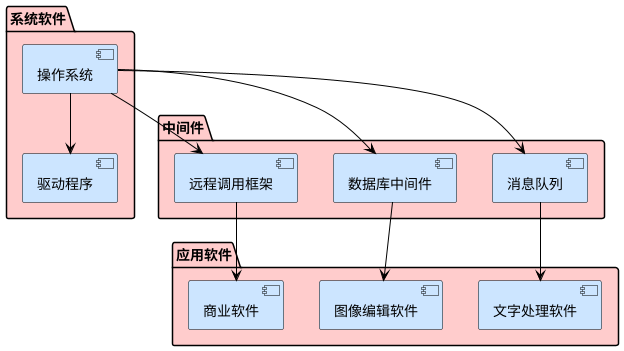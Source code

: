 @startuml

!define LIGHTGREEN #DFF2BF
!define LIGHTBLUE #CCE5FF
!define LIGHTRED #FFCCCC

skinparam component {
  BackgroundColor LIGHTBLUE
  BorderColor Black
  ArrowColor Black
}

skinparam package {
  BackgroundColor LIGHTRED
  BorderColor Black
}

package "系统软件" {
  component "操作系统" as OS
  component "驱动程序" as Drivers
}

package "中间件" {
  component "消息队列" as MQ
  component "数据库中间件" as DBM
  component "远程调用框架" as RPC
}

package "应用软件" {
  component "文字处理软件" as Word
  component "图像编辑软件" as Photoshop
  component "商业软件" as ERP
}

OS -down-> Drivers
OS -down-> MQ
OS -down-> DBM
OS -down-> RPC
MQ -down-> Word
DBM -down-> Photoshop
RPC -down-> ERP

@enduml
